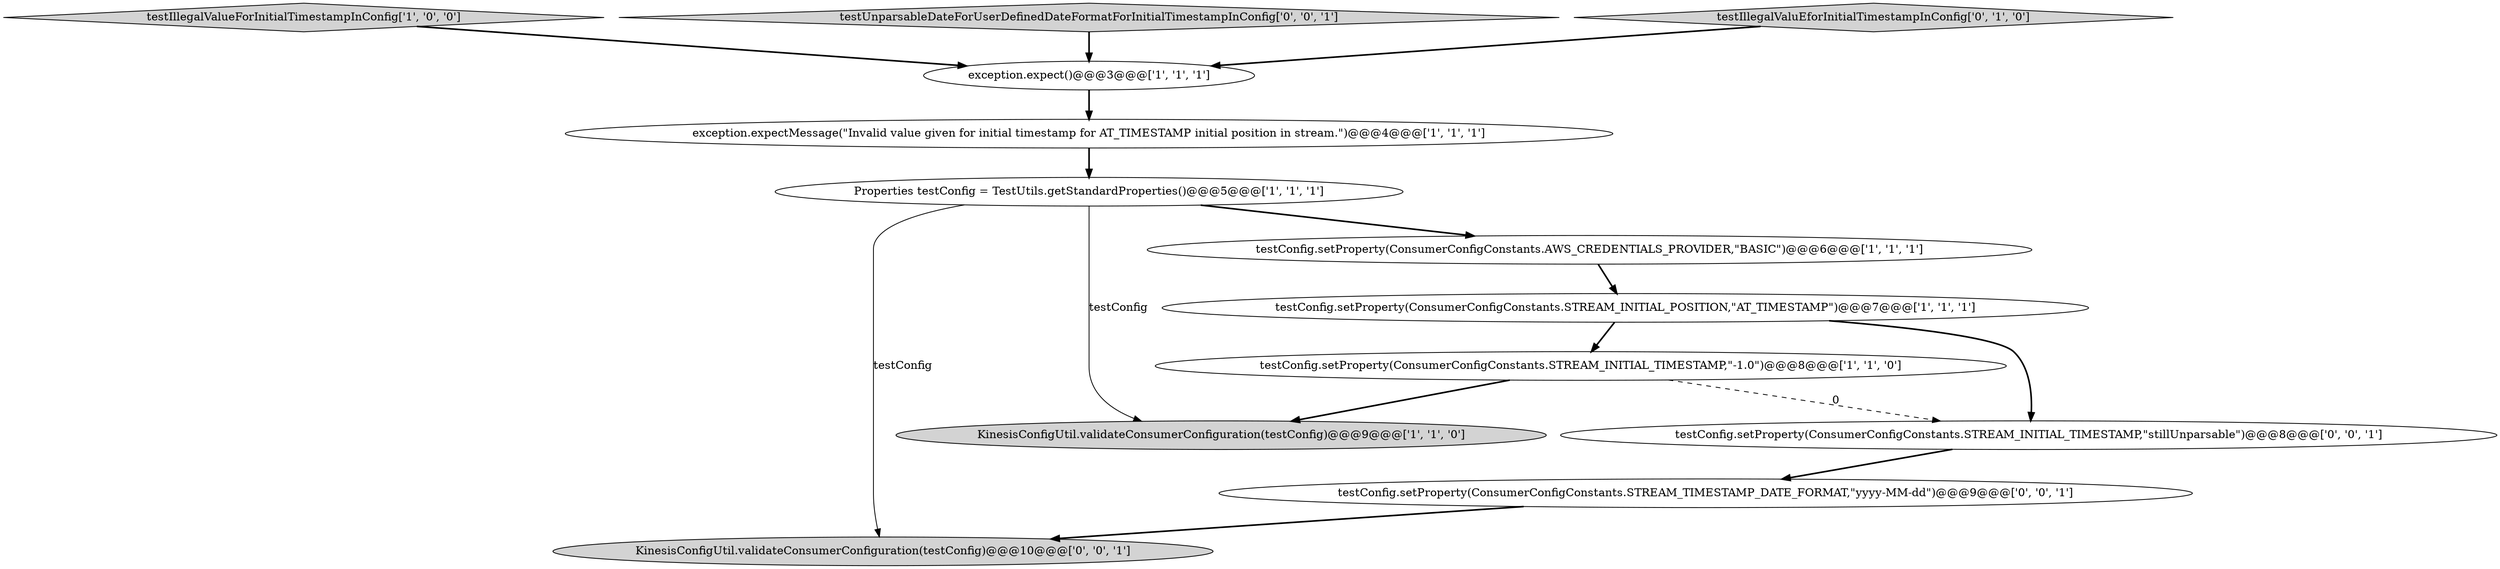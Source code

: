 digraph {
5 [style = filled, label = "testConfig.setProperty(ConsumerConfigConstants.STREAM_INITIAL_TIMESTAMP,\"-1.0\")@@@8@@@['1', '1', '0']", fillcolor = white, shape = ellipse image = "AAA0AAABBB1BBB"];
7 [style = filled, label = "testIllegalValueForInitialTimestampInConfig['1', '0', '0']", fillcolor = lightgray, shape = diamond image = "AAA0AAABBB1BBB"];
9 [style = filled, label = "KinesisConfigUtil.validateConsumerConfiguration(testConfig)@@@10@@@['0', '0', '1']", fillcolor = lightgray, shape = ellipse image = "AAA0AAABBB3BBB"];
11 [style = filled, label = "testConfig.setProperty(ConsumerConfigConstants.STREAM_TIMESTAMP_DATE_FORMAT,\"yyyy-MM-dd\")@@@9@@@['0', '0', '1']", fillcolor = white, shape = ellipse image = "AAA0AAABBB3BBB"];
12 [style = filled, label = "testUnparsableDateForUserDefinedDateFormatForInitialTimestampInConfig['0', '0', '1']", fillcolor = lightgray, shape = diamond image = "AAA0AAABBB3BBB"];
2 [style = filled, label = "testConfig.setProperty(ConsumerConfigConstants.STREAM_INITIAL_POSITION,\"AT_TIMESTAMP\")@@@7@@@['1', '1', '1']", fillcolor = white, shape = ellipse image = "AAA0AAABBB1BBB"];
1 [style = filled, label = "testConfig.setProperty(ConsumerConfigConstants.AWS_CREDENTIALS_PROVIDER,\"BASIC\")@@@6@@@['1', '1', '1']", fillcolor = white, shape = ellipse image = "AAA0AAABBB1BBB"];
10 [style = filled, label = "testConfig.setProperty(ConsumerConfigConstants.STREAM_INITIAL_TIMESTAMP,\"stillUnparsable\")@@@8@@@['0', '0', '1']", fillcolor = white, shape = ellipse image = "AAA0AAABBB3BBB"];
8 [style = filled, label = "testIllegalValuEforInitialTimestampInConfig['0', '1', '0']", fillcolor = lightgray, shape = diamond image = "AAA0AAABBB2BBB"];
0 [style = filled, label = "Properties testConfig = TestUtils.getStandardProperties()@@@5@@@['1', '1', '1']", fillcolor = white, shape = ellipse image = "AAA0AAABBB1BBB"];
4 [style = filled, label = "exception.expect()@@@3@@@['1', '1', '1']", fillcolor = white, shape = ellipse image = "AAA0AAABBB1BBB"];
6 [style = filled, label = "exception.expectMessage(\"Invalid value given for initial timestamp for AT_TIMESTAMP initial position in stream.\")@@@4@@@['1', '1', '1']", fillcolor = white, shape = ellipse image = "AAA0AAABBB1BBB"];
3 [style = filled, label = "KinesisConfigUtil.validateConsumerConfiguration(testConfig)@@@9@@@['1', '1', '0']", fillcolor = lightgray, shape = ellipse image = "AAA0AAABBB1BBB"];
6->0 [style = bold, label=""];
12->4 [style = bold, label=""];
5->10 [style = dashed, label="0"];
4->6 [style = bold, label=""];
5->3 [style = bold, label=""];
11->9 [style = bold, label=""];
0->9 [style = solid, label="testConfig"];
2->10 [style = bold, label=""];
10->11 [style = bold, label=""];
7->4 [style = bold, label=""];
8->4 [style = bold, label=""];
1->2 [style = bold, label=""];
0->1 [style = bold, label=""];
0->3 [style = solid, label="testConfig"];
2->5 [style = bold, label=""];
}
